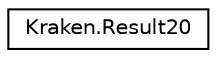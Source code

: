 digraph "Graphical Class Hierarchy"
{
 // LATEX_PDF_SIZE
  edge [fontname="Helvetica",fontsize="10",labelfontname="Helvetica",labelfontsize="10"];
  node [fontname="Helvetica",fontsize="10",shape=record];
  rankdir="LR";
  Node0 [label="Kraken.Result20",height=0.2,width=0.4,color="black", fillcolor="white", style="filled",URL="$class_kraken_1_1_result20.html",tooltip=" "];
}
